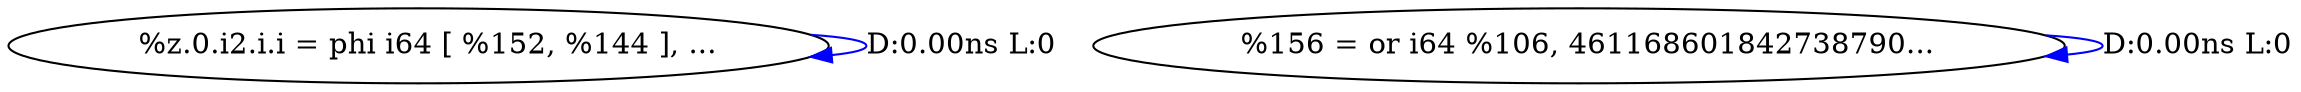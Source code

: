 digraph {
Node0x30fcb10[label="  %z.0.i2.i.i = phi i64 [ %152, %144 ], ..."];
Node0x30fcb10 -> Node0x30fcb10[label="D:0.00ns L:0",color=blue];
Node0x311ebc0[label="  %156 = or i64 %106, 461168601842738790..."];
Node0x311ebc0 -> Node0x311ebc0[label="D:0.00ns L:0",color=blue];
}
